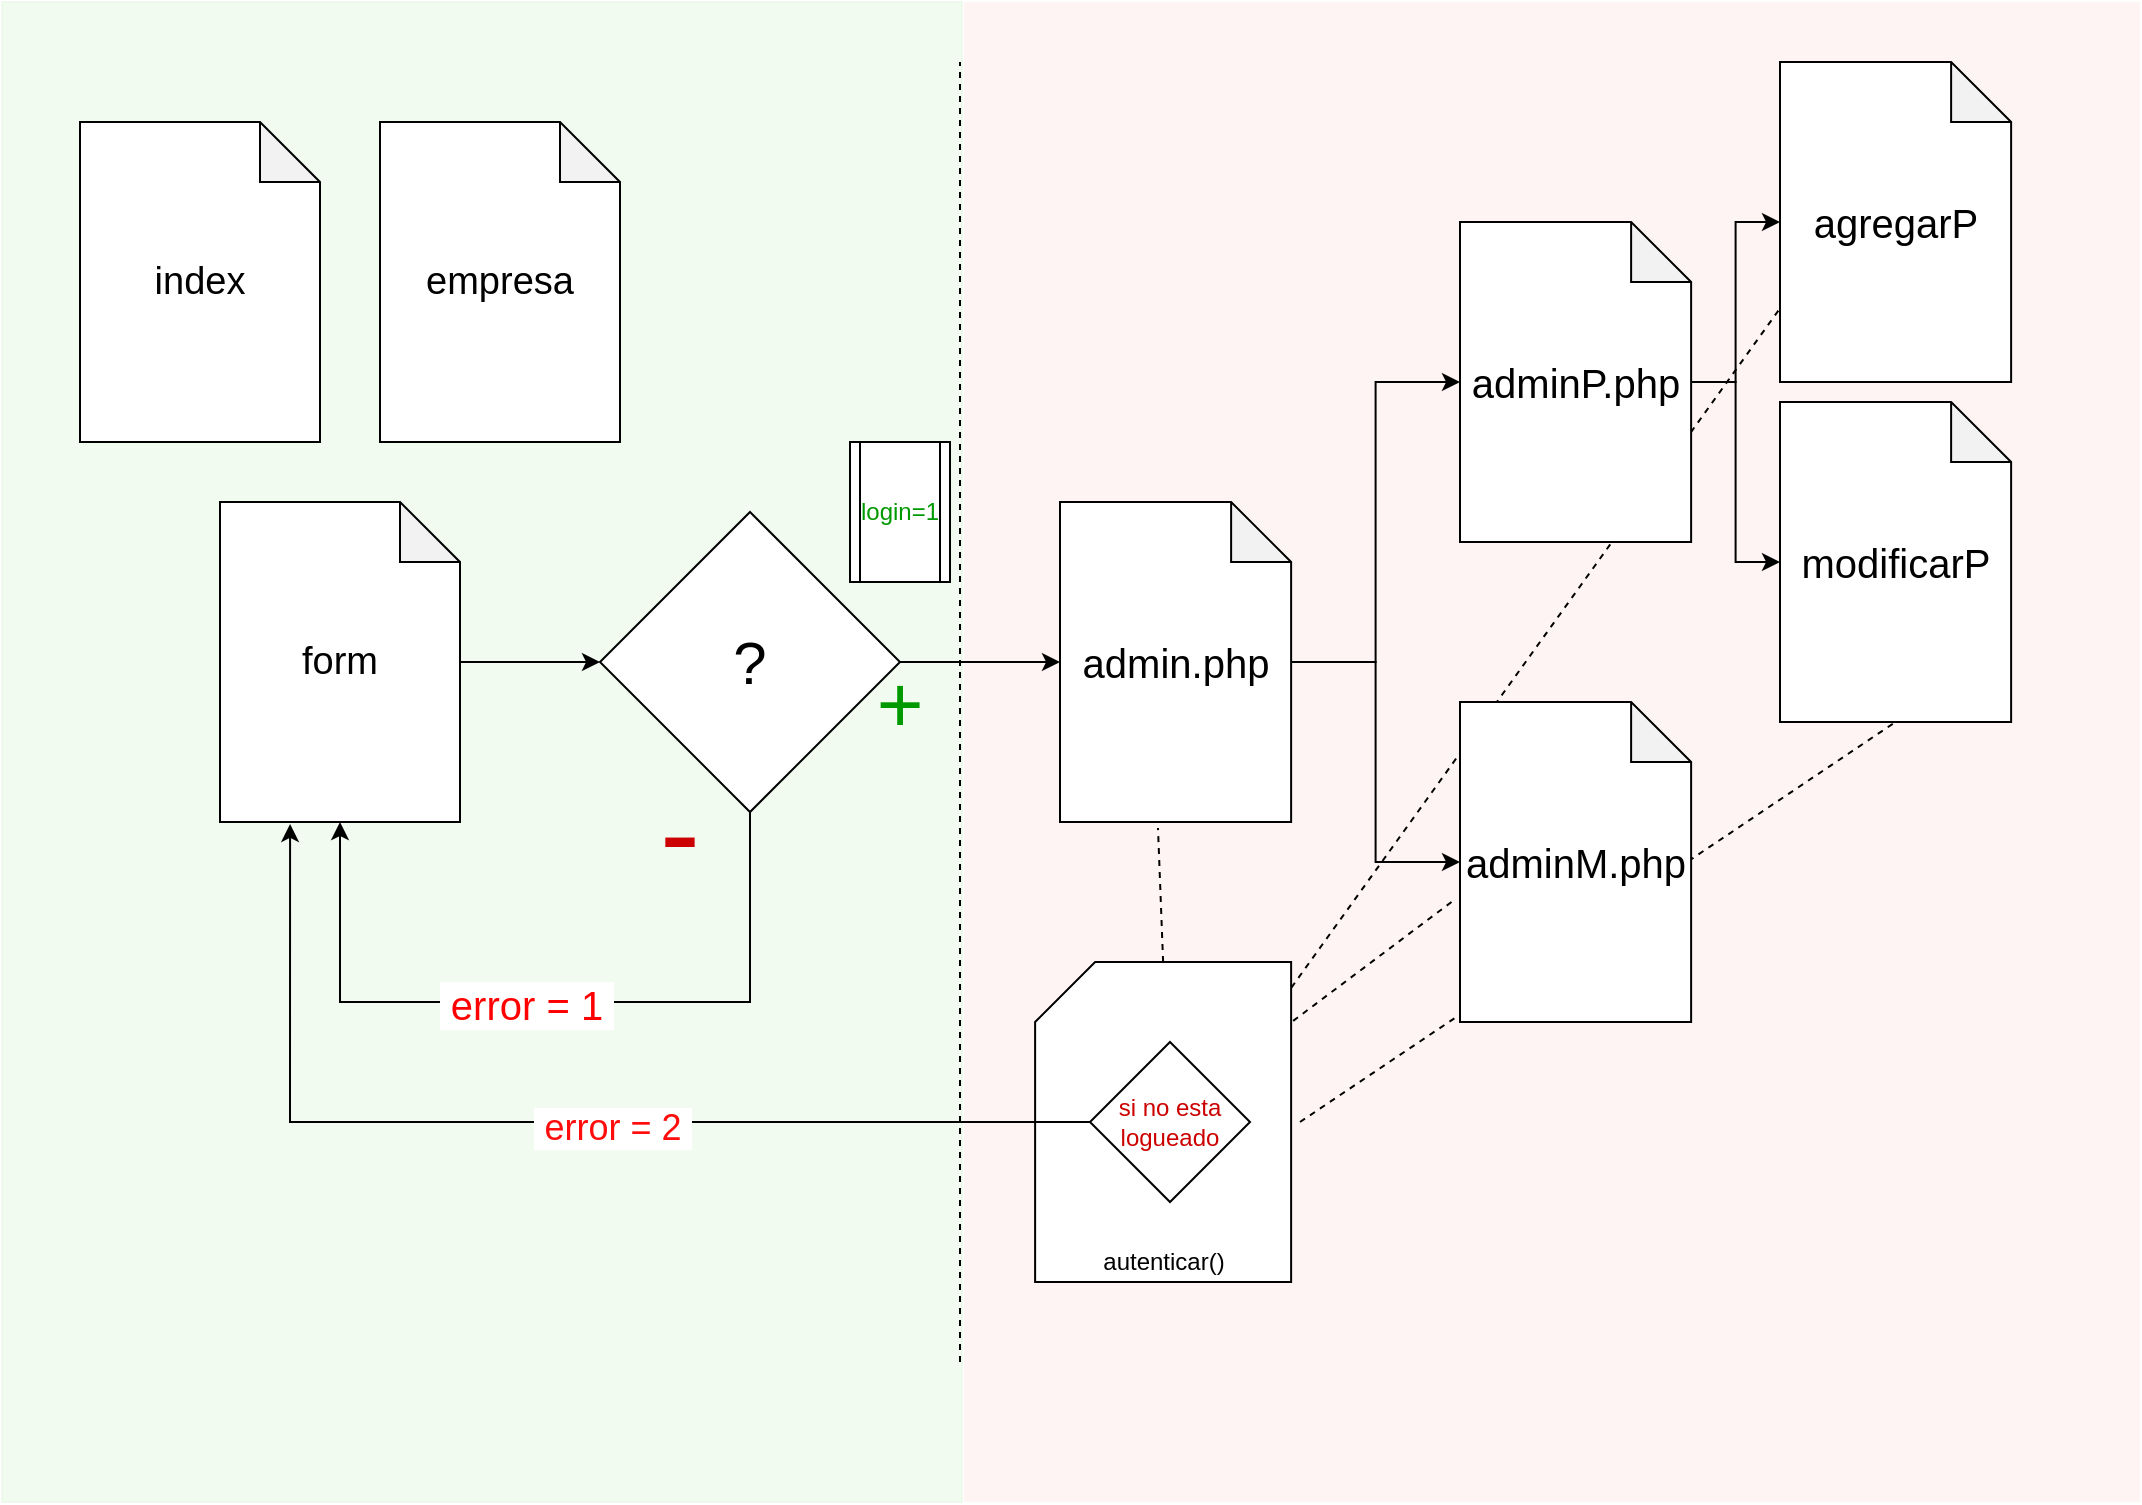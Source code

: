 <mxfile version="13.0.3" type="device"><diagram id="UKxv88CvAYRzuHrQKkOR" name="Page-1"><mxGraphModel dx="1092" dy="989" grid="1" gridSize="10" guides="1" tooltips="1" connect="1" arrows="1" fold="1" page="1" pageScale="1" pageWidth="1169" pageHeight="827" math="0" shadow="0"><root><mxCell id="0"/><mxCell id="1" parent="0"/><mxCell id="Dsc9LhFyZL1WtEpX27Hv-2" value="" style="rounded=0;whiteSpace=wrap;html=1;strokeColor=none;fillColor=#FFD4D2;opacity=25;" vertex="1" parent="1"><mxGeometry x="482" width="588" height="750" as="geometry"/></mxCell><mxCell id="Dsc9LhFyZL1WtEpX27Hv-1" value="" style="rounded=0;whiteSpace=wrap;html=1;strokeColor=#E1F5E0;fillColor=#E3F7E2;opacity=50;" vertex="1" parent="1"><mxGeometry x="1" width="480" height="750" as="geometry"/></mxCell><mxCell id="5aMHLhzKB4LVqSi75D_s-33" value="" style="endArrow=none;dashed=1;html=1;fontColor=#009900;entryX=-0.007;entryY=0.777;entryDx=0;entryDy=0;entryPerimeter=0;exitX=1.001;exitY=0.08;exitDx=0;exitDy=0;exitPerimeter=0;" parent="1" source="5aMHLhzKB4LVqSi75D_s-28" target="5aMHLhzKB4LVqSi75D_s-19" edge="1"><mxGeometry width="50" height="50" relative="1" as="geometry"><mxPoint x="660" y="570" as="sourcePoint"/><mxPoint x="957.78" y="380" as="targetPoint"/></mxGeometry></mxCell><mxCell id="5aMHLhzKB4LVqSi75D_s-32" value="" style="endArrow=none;dashed=1;html=1;fontColor=#009900;entryX=0.5;entryY=1;entryDx=0;entryDy=0;entryPerimeter=0;" parent="1" target="5aMHLhzKB4LVqSi75D_s-21" edge="1"><mxGeometry width="50" height="50" relative="1" as="geometry"><mxPoint x="650" y="560" as="sourcePoint"/><mxPoint x="740" y="513.126" as="targetPoint"/></mxGeometry></mxCell><mxCell id="5aMHLhzKB4LVqSi75D_s-28" value="" style="shape=card;whiteSpace=wrap;html=1;fontColor=#009900;" parent="1" vertex="1"><mxGeometry x="517.56" y="480" width="128" height="160" as="geometry"/></mxCell><mxCell id="5aMHLhzKB4LVqSi75D_s-3" value="" style="edgeStyle=orthogonalEdgeStyle;rounded=0;orthogonalLoop=1;jettySize=auto;html=1;entryX=0;entryY=0.5;entryDx=0;entryDy=0;" parent="1" source="5aMHLhzKB4LVqSi75D_s-1" target="5aMHLhzKB4LVqSi75D_s-4" edge="1"><mxGeometry relative="1" as="geometry"><mxPoint x="310" y="330" as="targetPoint"/></mxGeometry></mxCell><mxCell id="5aMHLhzKB4LVqSi75D_s-1" value="&lt;font style=&quot;font-size: 19px&quot;&gt;form&lt;/font&gt;" style="shape=note;whiteSpace=wrap;html=1;backgroundOutline=1;darkOpacity=0.05;" parent="1" vertex="1"><mxGeometry x="110" y="250" width="120" height="160" as="geometry"/></mxCell><mxCell id="5aMHLhzKB4LVqSi75D_s-6" value="" style="edgeStyle=orthogonalEdgeStyle;rounded=0;orthogonalLoop=1;jettySize=auto;html=1;" parent="1" source="5aMHLhzKB4LVqSi75D_s-4" target="5aMHLhzKB4LVqSi75D_s-1" edge="1"><mxGeometry relative="1" as="geometry"><mxPoint x="140" y="470" as="targetPoint"/><Array as="points"><mxPoint x="375" y="500"/><mxPoint x="170" y="500"/></Array></mxGeometry></mxCell><mxCell id="5aMHLhzKB4LVqSi75D_s-13" value="&lt;font style=&quot;font-size: 20px&quot; color=&quot;#ff0000&quot;&gt;&amp;nbsp;error = 1&amp;nbsp;&lt;/font&gt;" style="text;html=1;align=center;verticalAlign=middle;resizable=0;points=[];labelBackgroundColor=#ffffff;fontColor=#009900;" parent="5aMHLhzKB4LVqSi75D_s-6" vertex="1" connectable="0"><mxGeometry x="0.061" y="1" relative="1" as="geometry"><mxPoint as="offset"/></mxGeometry></mxCell><mxCell id="5aMHLhzKB4LVqSi75D_s-9" value="" style="edgeStyle=orthogonalEdgeStyle;rounded=0;orthogonalLoop=1;jettySize=auto;html=1;" parent="1" source="5aMHLhzKB4LVqSi75D_s-4" edge="1"><mxGeometry relative="1" as="geometry"><mxPoint x="530" y="330" as="targetPoint"/></mxGeometry></mxCell><mxCell id="5aMHLhzKB4LVqSi75D_s-4" value="&lt;font style=&quot;font-size: 30px&quot;&gt;?&lt;/font&gt;" style="rhombus;whiteSpace=wrap;html=1;" parent="1" vertex="1"><mxGeometry x="300" y="255" width="150" height="150" as="geometry"/></mxCell><mxCell id="5aMHLhzKB4LVqSi75D_s-7" value="&lt;font style=&quot;font-size: 60px&quot; color=&quot;#cc0000&quot;&gt;-&lt;/font&gt;" style="text;html=1;strokeColor=none;fillColor=none;align=center;verticalAlign=middle;whiteSpace=wrap;rounded=0;" parent="1" vertex="1"><mxGeometry x="320" y="405" width="40" height="20" as="geometry"/></mxCell><mxCell id="5aMHLhzKB4LVqSi75D_s-16" value="" style="edgeStyle=orthogonalEdgeStyle;rounded=0;orthogonalLoop=1;jettySize=auto;html=1;fontColor=#009900;" parent="1" source="5aMHLhzKB4LVqSi75D_s-10" target="5aMHLhzKB4LVqSi75D_s-15" edge="1"><mxGeometry relative="1" as="geometry"/></mxCell><mxCell id="5aMHLhzKB4LVqSi75D_s-18" value="" style="edgeStyle=orthogonalEdgeStyle;rounded=0;orthogonalLoop=1;jettySize=auto;html=1;fontColor=#009900;" parent="1" source="5aMHLhzKB4LVqSi75D_s-10" target="5aMHLhzKB4LVqSi75D_s-17" edge="1"><mxGeometry relative="1" as="geometry"/></mxCell><mxCell id="5aMHLhzKB4LVqSi75D_s-10" value="&lt;font style=&quot;font-size: 20px&quot;&gt;admin.php&lt;/font&gt;" style="shape=note;whiteSpace=wrap;html=1;backgroundOutline=1;darkOpacity=0.05;" parent="1" vertex="1"><mxGeometry x="530" y="250" width="115.56" height="160" as="geometry"/></mxCell><mxCell id="5aMHLhzKB4LVqSi75D_s-17" value="&lt;font style=&quot;font-size: 20px&quot;&gt;adminM.php&lt;/font&gt;" style="shape=note;whiteSpace=wrap;html=1;backgroundOutline=1;darkOpacity=0.05;" parent="1" vertex="1"><mxGeometry x="730" y="350" width="115.56" height="160" as="geometry"/></mxCell><mxCell id="5aMHLhzKB4LVqSi75D_s-20" value="" style="edgeStyle=orthogonalEdgeStyle;rounded=0;orthogonalLoop=1;jettySize=auto;html=1;fontColor=#009900;" parent="1" source="5aMHLhzKB4LVqSi75D_s-15" target="5aMHLhzKB4LVqSi75D_s-19" edge="1"><mxGeometry relative="1" as="geometry"/></mxCell><mxCell id="5aMHLhzKB4LVqSi75D_s-22" value="" style="edgeStyle=orthogonalEdgeStyle;rounded=0;orthogonalLoop=1;jettySize=auto;html=1;fontColor=#009900;" parent="1" source="5aMHLhzKB4LVqSi75D_s-15" target="5aMHLhzKB4LVqSi75D_s-21" edge="1"><mxGeometry relative="1" as="geometry"/></mxCell><mxCell id="5aMHLhzKB4LVqSi75D_s-15" value="&lt;font style=&quot;font-size: 20px&quot;&gt;adminP.php&lt;/font&gt;" style="shape=note;whiteSpace=wrap;html=1;backgroundOutline=1;darkOpacity=0.05;" parent="1" vertex="1"><mxGeometry x="730" y="110" width="115.56" height="160" as="geometry"/></mxCell><mxCell id="5aMHLhzKB4LVqSi75D_s-21" value="&lt;font style=&quot;font-size: 20px&quot;&gt;modificarP&lt;/font&gt;" style="shape=note;whiteSpace=wrap;html=1;backgroundOutline=1;darkOpacity=0.05;" parent="1" vertex="1"><mxGeometry x="890" y="200" width="115.56" height="160" as="geometry"/></mxCell><mxCell id="5aMHLhzKB4LVqSi75D_s-19" value="&lt;font style=&quot;font-size: 20px&quot;&gt;agregarP&lt;/font&gt;" style="shape=note;whiteSpace=wrap;html=1;backgroundOutline=1;darkOpacity=0.05;" parent="1" vertex="1"><mxGeometry x="890" y="30" width="115.56" height="160" as="geometry"/></mxCell><mxCell id="5aMHLhzKB4LVqSi75D_s-11" value="&lt;font style=&quot;font-size: 40px&quot;&gt;+&lt;/font&gt;" style="text;html=1;strokeColor=none;fillColor=none;align=center;verticalAlign=middle;whiteSpace=wrap;rounded=0;fontColor=#009900;" parent="1" vertex="1"><mxGeometry x="430" y="340" width="40" height="20" as="geometry"/></mxCell><mxCell id="5aMHLhzKB4LVqSi75D_s-14" value="" style="endArrow=none;dashed=1;html=1;fontColor=#009900;" parent="1" edge="1"><mxGeometry width="50" height="50" relative="1" as="geometry"><mxPoint x="480" y="680" as="sourcePoint"/><mxPoint x="480" y="30" as="targetPoint"/></mxGeometry></mxCell><mxCell id="5aMHLhzKB4LVqSi75D_s-23" value="login=1" style="shape=process;whiteSpace=wrap;html=1;backgroundOutline=1;fontColor=#009900;" parent="1" vertex="1"><mxGeometry x="425" y="220" width="50" height="70" as="geometry"/></mxCell><mxCell id="5aMHLhzKB4LVqSi75D_s-26" value="" style="edgeStyle=orthogonalEdgeStyle;rounded=0;orthogonalLoop=1;jettySize=auto;html=1;fontColor=#009900;entryX=0.292;entryY=1.006;entryDx=0;entryDy=0;entryPerimeter=0;" parent="1" source="5aMHLhzKB4LVqSi75D_s-24" target="5aMHLhzKB4LVqSi75D_s-1" edge="1"><mxGeometry relative="1" as="geometry"><mxPoint x="150" y="594" as="targetPoint"/></mxGeometry></mxCell><mxCell id="5aMHLhzKB4LVqSi75D_s-27" value="&lt;font color=&quot;#ff0d0d&quot; style=&quot;font-size: 18px&quot;&gt;&amp;nbsp;error = 2&amp;nbsp;&lt;/font&gt;" style="text;html=1;align=center;verticalAlign=middle;resizable=0;points=[];labelBackgroundColor=#ffffff;fontColor=#009900;" parent="5aMHLhzKB4LVqSi75D_s-26" vertex="1" connectable="0"><mxGeometry x="-0.129" y="3" relative="1" as="geometry"><mxPoint as="offset"/></mxGeometry></mxCell><mxCell id="5aMHLhzKB4LVqSi75D_s-24" value="&lt;font color=&quot;#cc0000&quot;&gt;si no esta logueado&lt;/font&gt;" style="rhombus;whiteSpace=wrap;html=1;fontColor=#009900;" parent="1" vertex="1"><mxGeometry x="545" y="520" width="80" height="80" as="geometry"/></mxCell><mxCell id="5aMHLhzKB4LVqSi75D_s-30" value="" style="endArrow=none;dashed=1;html=1;fontColor=#009900;exitX=0.5;exitY=0;exitDx=0;exitDy=0;exitPerimeter=0;entryX=0.424;entryY=1.019;entryDx=0;entryDy=0;entryPerimeter=0;" parent="1" source="5aMHLhzKB4LVqSi75D_s-28" target="5aMHLhzKB4LVqSi75D_s-10" edge="1"><mxGeometry width="50" height="50" relative="1" as="geometry"><mxPoint x="550" y="420" as="sourcePoint"/><mxPoint x="610" y="430" as="targetPoint"/></mxGeometry></mxCell><mxCell id="5aMHLhzKB4LVqSi75D_s-31" value="" style="endArrow=none;dashed=1;html=1;fontColor=#009900;exitX=1.008;exitY=0.184;exitDx=0;exitDy=0;exitPerimeter=0;entryX=-0.022;entryY=0.617;entryDx=0;entryDy=0;entryPerimeter=0;" parent="1" source="5aMHLhzKB4LVqSi75D_s-28" target="5aMHLhzKB4LVqSi75D_s-17" edge="1"><mxGeometry width="50" height="50" relative="1" as="geometry"><mxPoint x="595" y="524" as="sourcePoint"/><mxPoint x="610.838" y="421.76" as="targetPoint"/></mxGeometry></mxCell><mxCell id="8Il92sC2F9SBeYgaiUdy-2" value="autenticar()" style="text;html=1;strokeColor=none;fillColor=none;align=center;verticalAlign=middle;whiteSpace=wrap;rounded=0;" parent="1" vertex="1"><mxGeometry x="561.56" y="620" width="40" height="20" as="geometry"/></mxCell><mxCell id="8Il92sC2F9SBeYgaiUdy-3" value="&lt;font style=&quot;font-size: 19px&quot;&gt;index&lt;/font&gt;" style="shape=note;whiteSpace=wrap;html=1;backgroundOutline=1;darkOpacity=0.05;" parent="1" vertex="1"><mxGeometry x="40" y="60" width="120" height="160" as="geometry"/></mxCell><mxCell id="8Il92sC2F9SBeYgaiUdy-4" value="&lt;font style=&quot;font-size: 19px&quot;&gt;empresa&lt;/font&gt;" style="shape=note;whiteSpace=wrap;html=1;backgroundOutline=1;darkOpacity=0.05;" parent="1" vertex="1"><mxGeometry x="190" y="60" width="120" height="160" as="geometry"/></mxCell></root></mxGraphModel></diagram></mxfile>